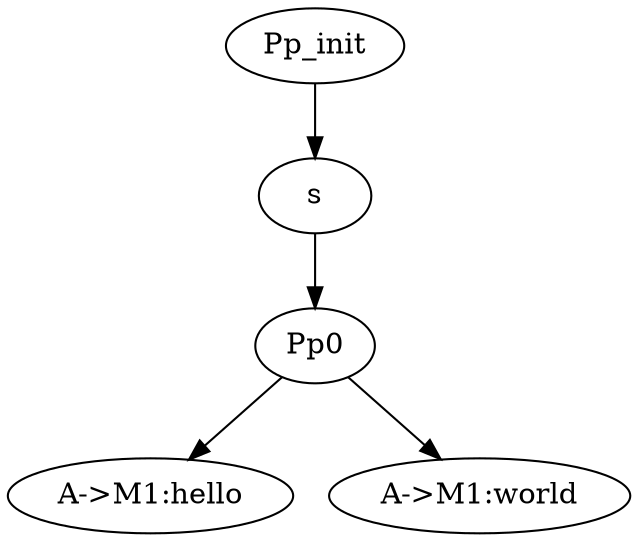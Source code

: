 digraph PN { 
Pp0 [label="Pp0"]; 
 Pp_init [label="Pp_init"]; 
 Tq0q0AM1hello [label="A->M1:hello"]; 
 Tq0q0AM1world [label="A->M1:world"]; 
 Tt_init [label="s"]; 
 Pp0 -> Tq0q0AM1hello; 
Pp0 -> Tq0q0AM1world; 
Pp_init -> Tt_init; 
Tt_init -> Pp0; 
}
